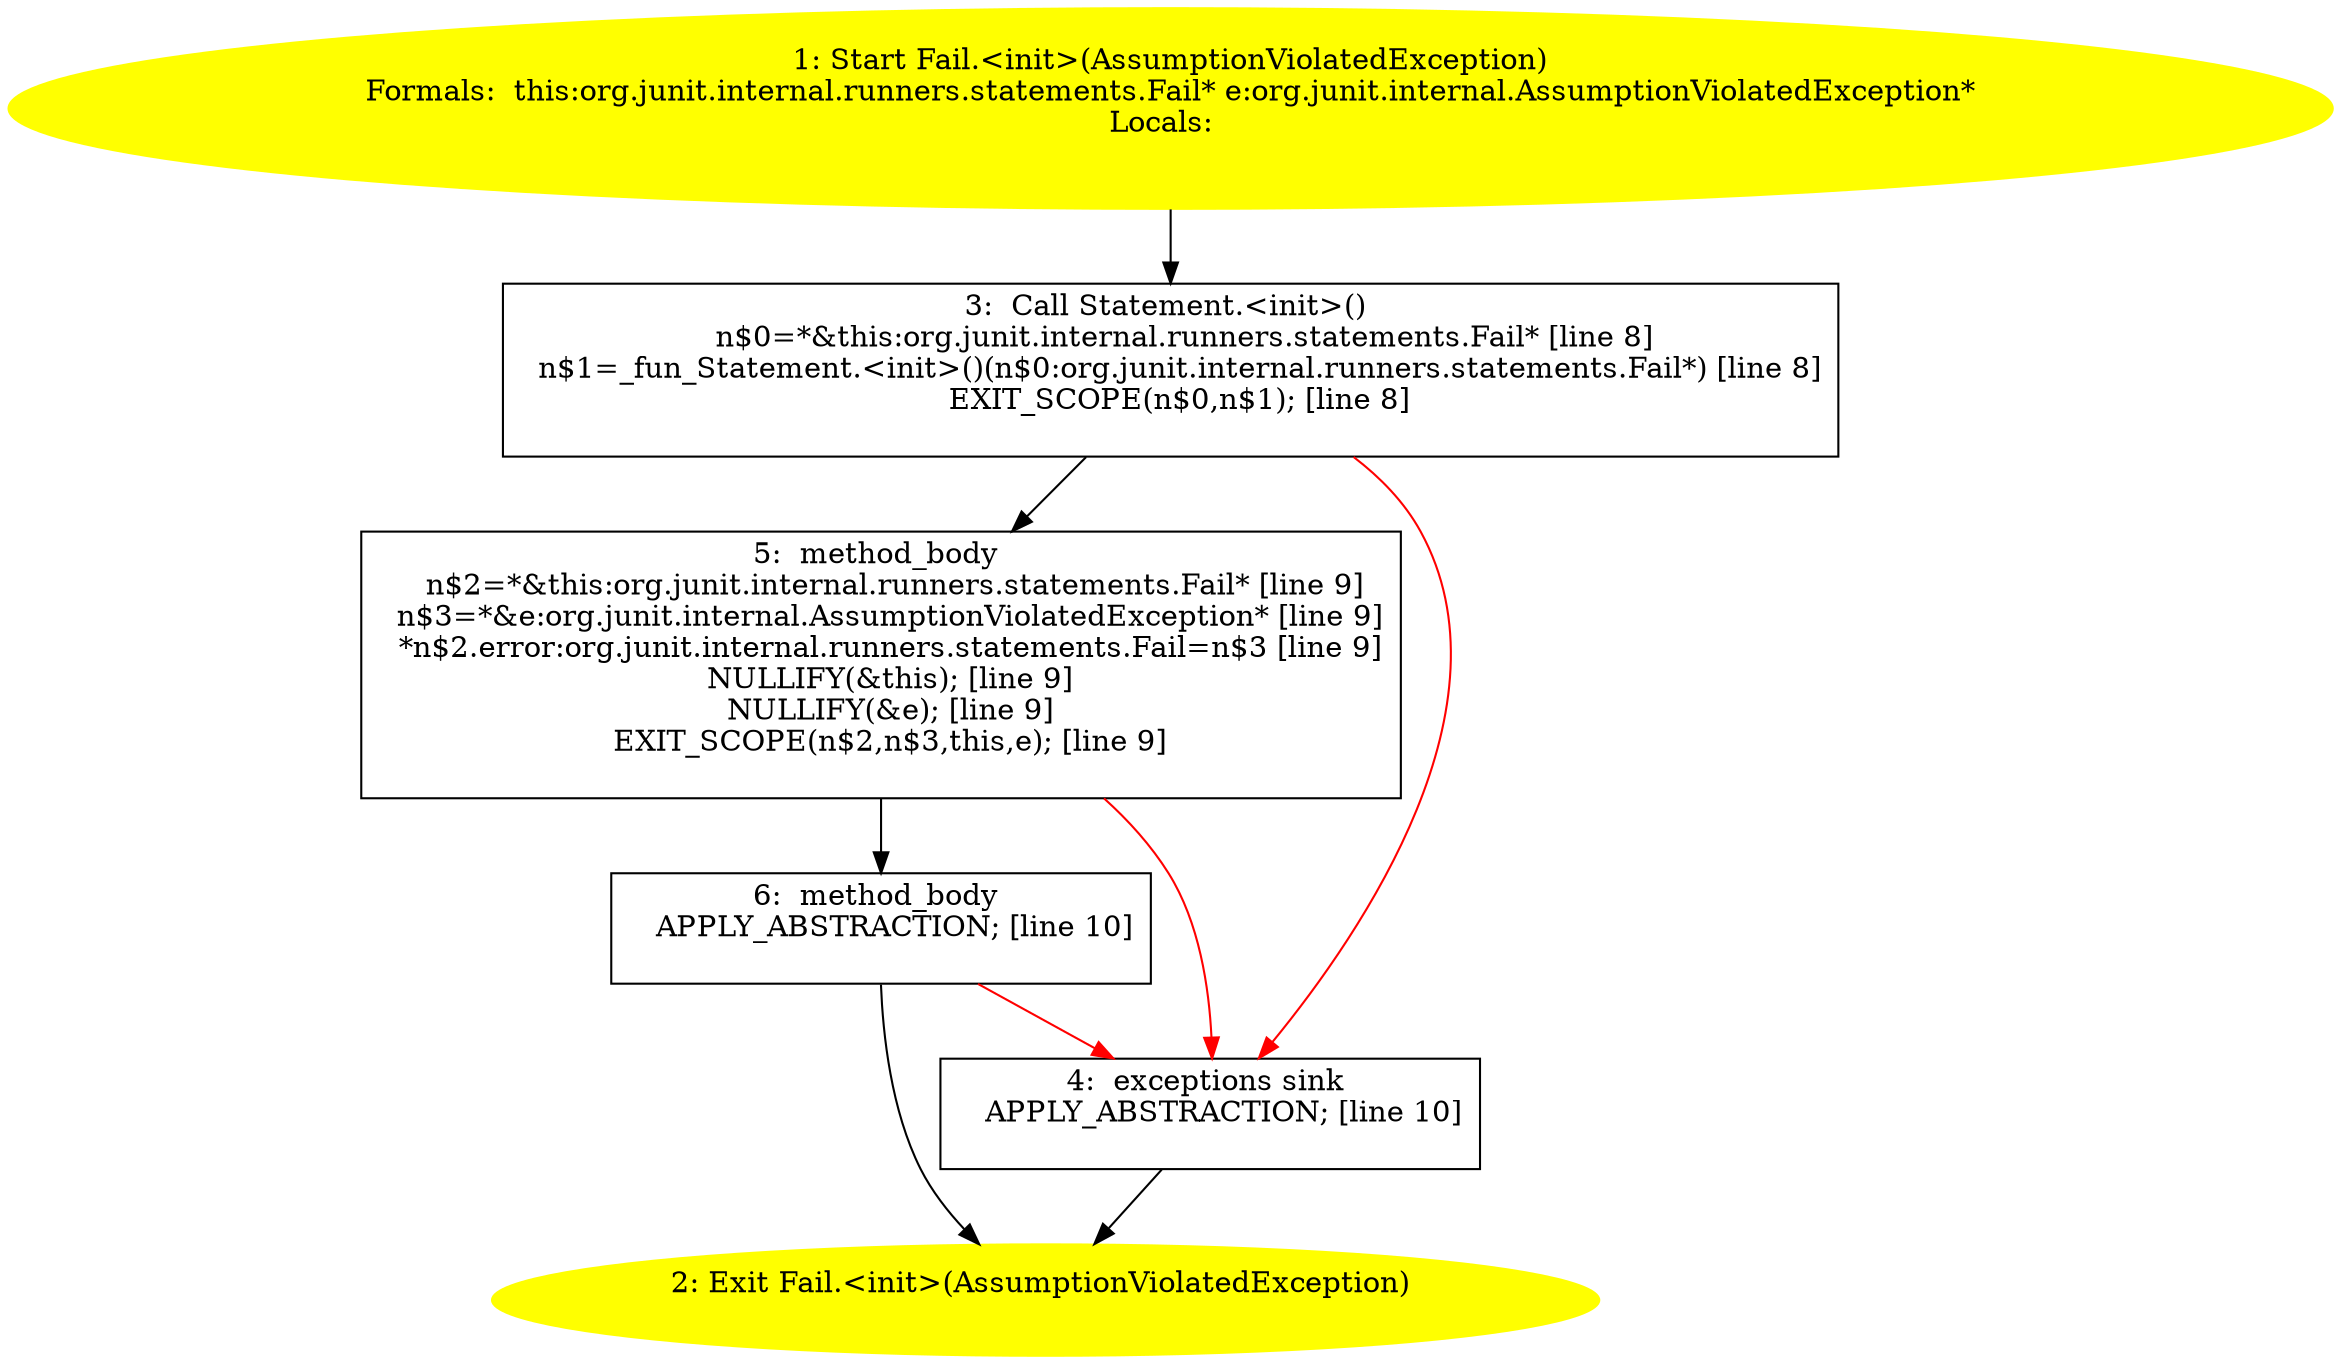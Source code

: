 /* @generated */
digraph cfg {
"org.junit.internal.runners.statements.Fail.<init>(org.junit.internal.AssumptionViolatedException).f299ecdf144f6ed81b3010d41d3e078c_1" [label="1: Start Fail.<init>(AssumptionViolatedException)\nFormals:  this:org.junit.internal.runners.statements.Fail* e:org.junit.internal.AssumptionViolatedException*\nLocals:  \n  " color=yellow style=filled]
	

	 "org.junit.internal.runners.statements.Fail.<init>(org.junit.internal.AssumptionViolatedException).f299ecdf144f6ed81b3010d41d3e078c_1" -> "org.junit.internal.runners.statements.Fail.<init>(org.junit.internal.AssumptionViolatedException).f299ecdf144f6ed81b3010d41d3e078c_3" ;
"org.junit.internal.runners.statements.Fail.<init>(org.junit.internal.AssumptionViolatedException).f299ecdf144f6ed81b3010d41d3e078c_2" [label="2: Exit Fail.<init>(AssumptionViolatedException) \n  " color=yellow style=filled]
	

"org.junit.internal.runners.statements.Fail.<init>(org.junit.internal.AssumptionViolatedException).f299ecdf144f6ed81b3010d41d3e078c_3" [label="3:  Call Statement.<init>() \n   n$0=*&this:org.junit.internal.runners.statements.Fail* [line 8]\n  n$1=_fun_Statement.<init>()(n$0:org.junit.internal.runners.statements.Fail*) [line 8]\n  EXIT_SCOPE(n$0,n$1); [line 8]\n " shape="box"]
	

	 "org.junit.internal.runners.statements.Fail.<init>(org.junit.internal.AssumptionViolatedException).f299ecdf144f6ed81b3010d41d3e078c_3" -> "org.junit.internal.runners.statements.Fail.<init>(org.junit.internal.AssumptionViolatedException).f299ecdf144f6ed81b3010d41d3e078c_5" ;
	 "org.junit.internal.runners.statements.Fail.<init>(org.junit.internal.AssumptionViolatedException).f299ecdf144f6ed81b3010d41d3e078c_3" -> "org.junit.internal.runners.statements.Fail.<init>(org.junit.internal.AssumptionViolatedException).f299ecdf144f6ed81b3010d41d3e078c_4" [color="red" ];
"org.junit.internal.runners.statements.Fail.<init>(org.junit.internal.AssumptionViolatedException).f299ecdf144f6ed81b3010d41d3e078c_4" [label="4:  exceptions sink \n   APPLY_ABSTRACTION; [line 10]\n " shape="box"]
	

	 "org.junit.internal.runners.statements.Fail.<init>(org.junit.internal.AssumptionViolatedException).f299ecdf144f6ed81b3010d41d3e078c_4" -> "org.junit.internal.runners.statements.Fail.<init>(org.junit.internal.AssumptionViolatedException).f299ecdf144f6ed81b3010d41d3e078c_2" ;
"org.junit.internal.runners.statements.Fail.<init>(org.junit.internal.AssumptionViolatedException).f299ecdf144f6ed81b3010d41d3e078c_5" [label="5:  method_body \n   n$2=*&this:org.junit.internal.runners.statements.Fail* [line 9]\n  n$3=*&e:org.junit.internal.AssumptionViolatedException* [line 9]\n  *n$2.error:org.junit.internal.runners.statements.Fail=n$3 [line 9]\n  NULLIFY(&this); [line 9]\n  NULLIFY(&e); [line 9]\n  EXIT_SCOPE(n$2,n$3,this,e); [line 9]\n " shape="box"]
	

	 "org.junit.internal.runners.statements.Fail.<init>(org.junit.internal.AssumptionViolatedException).f299ecdf144f6ed81b3010d41d3e078c_5" -> "org.junit.internal.runners.statements.Fail.<init>(org.junit.internal.AssumptionViolatedException).f299ecdf144f6ed81b3010d41d3e078c_6" ;
	 "org.junit.internal.runners.statements.Fail.<init>(org.junit.internal.AssumptionViolatedException).f299ecdf144f6ed81b3010d41d3e078c_5" -> "org.junit.internal.runners.statements.Fail.<init>(org.junit.internal.AssumptionViolatedException).f299ecdf144f6ed81b3010d41d3e078c_4" [color="red" ];
"org.junit.internal.runners.statements.Fail.<init>(org.junit.internal.AssumptionViolatedException).f299ecdf144f6ed81b3010d41d3e078c_6" [label="6:  method_body \n   APPLY_ABSTRACTION; [line 10]\n " shape="box"]
	

	 "org.junit.internal.runners.statements.Fail.<init>(org.junit.internal.AssumptionViolatedException).f299ecdf144f6ed81b3010d41d3e078c_6" -> "org.junit.internal.runners.statements.Fail.<init>(org.junit.internal.AssumptionViolatedException).f299ecdf144f6ed81b3010d41d3e078c_2" ;
	 "org.junit.internal.runners.statements.Fail.<init>(org.junit.internal.AssumptionViolatedException).f299ecdf144f6ed81b3010d41d3e078c_6" -> "org.junit.internal.runners.statements.Fail.<init>(org.junit.internal.AssumptionViolatedException).f299ecdf144f6ed81b3010d41d3e078c_4" [color="red" ];
}

